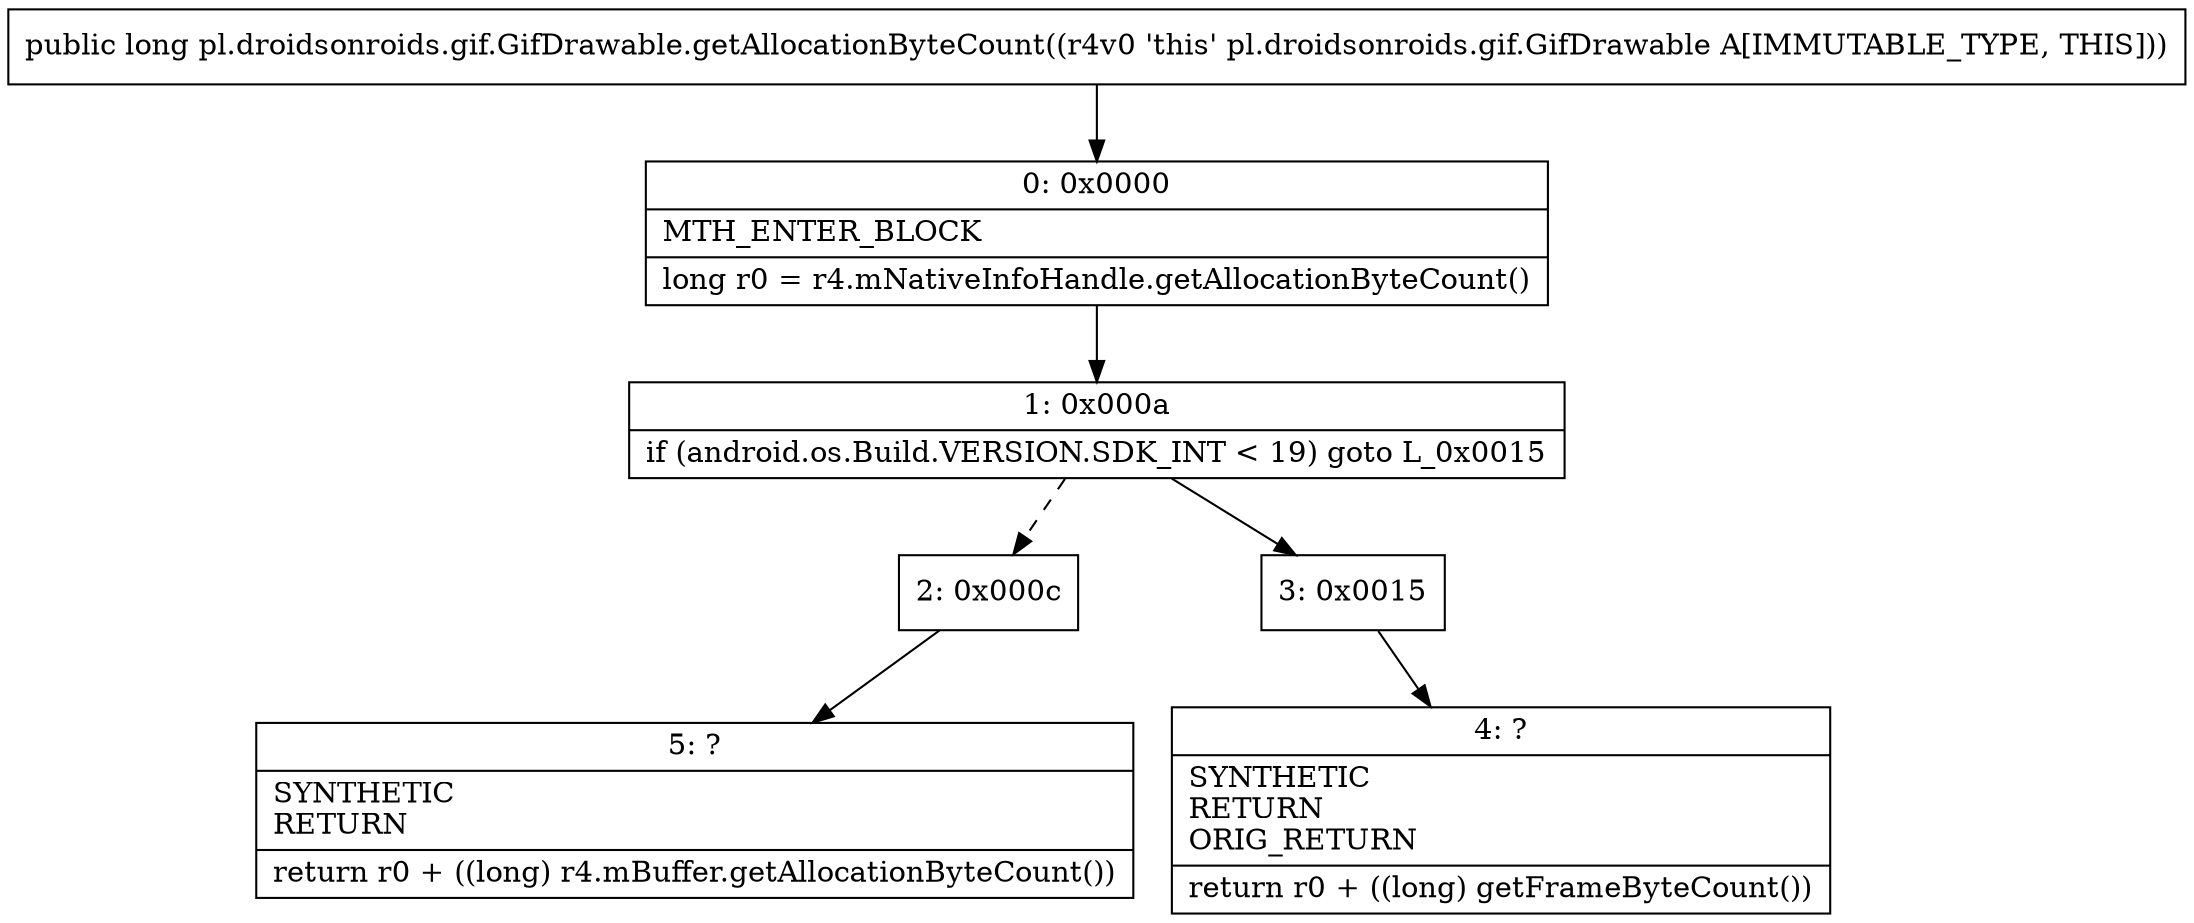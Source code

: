 digraph "CFG forpl.droidsonroids.gif.GifDrawable.getAllocationByteCount()J" {
Node_0 [shape=record,label="{0\:\ 0x0000|MTH_ENTER_BLOCK\l|long r0 = r4.mNativeInfoHandle.getAllocationByteCount()\l}"];
Node_1 [shape=record,label="{1\:\ 0x000a|if (android.os.Build.VERSION.SDK_INT \< 19) goto L_0x0015\l}"];
Node_2 [shape=record,label="{2\:\ 0x000c}"];
Node_3 [shape=record,label="{3\:\ 0x0015}"];
Node_4 [shape=record,label="{4\:\ ?|SYNTHETIC\lRETURN\lORIG_RETURN\l|return r0 + ((long) getFrameByteCount())\l}"];
Node_5 [shape=record,label="{5\:\ ?|SYNTHETIC\lRETURN\l|return r0 + ((long) r4.mBuffer.getAllocationByteCount())\l}"];
MethodNode[shape=record,label="{public long pl.droidsonroids.gif.GifDrawable.getAllocationByteCount((r4v0 'this' pl.droidsonroids.gif.GifDrawable A[IMMUTABLE_TYPE, THIS])) }"];
MethodNode -> Node_0;
Node_0 -> Node_1;
Node_1 -> Node_2[style=dashed];
Node_1 -> Node_3;
Node_2 -> Node_5;
Node_3 -> Node_4;
}

